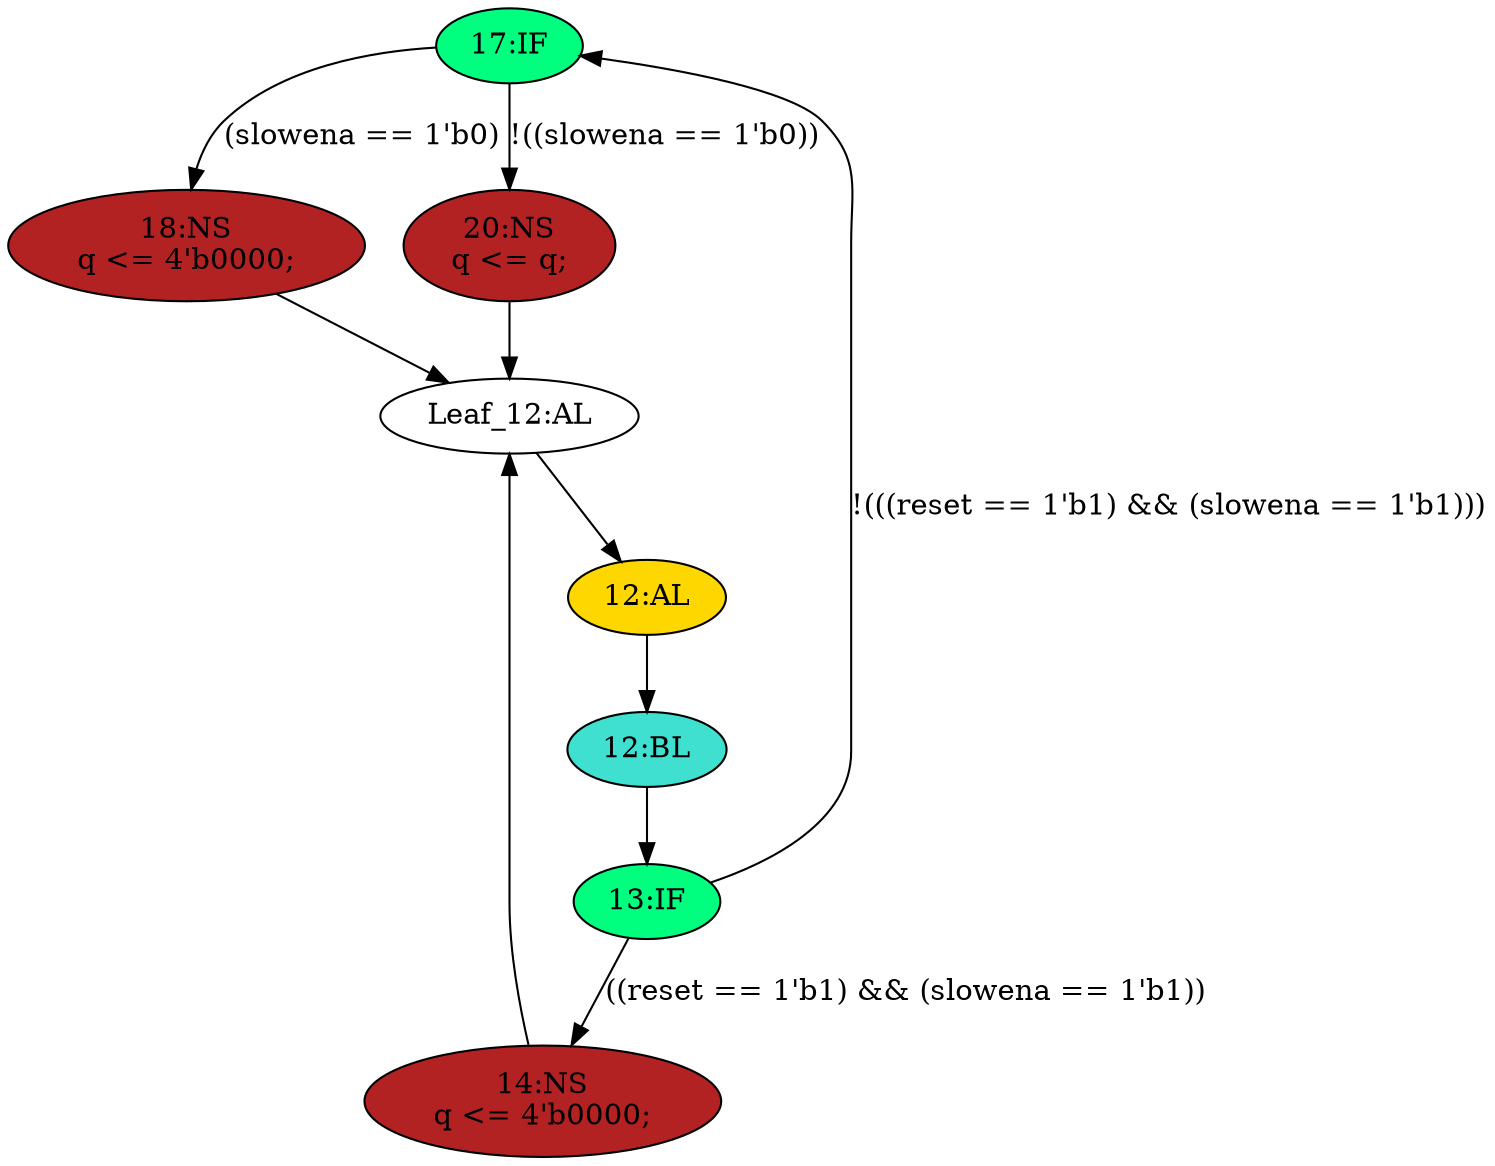 strict digraph "compose( ,  )" {
	node [label="\N"];
	"17:IF"	[ast="<pyverilog.vparser.ast.IfStatement object at 0x7f3455dce4d0>",
		fillcolor=springgreen,
		label="17:IF",
		statements="[]",
		style=filled,
		typ=IfStatement];
	"18:NS"	[ast="<pyverilog.vparser.ast.NonblockingSubstitution object at 0x7f3456071150>",
		fillcolor=firebrick,
		label="18:NS
q <= 4'b0000;",
		statements="[<pyverilog.vparser.ast.NonblockingSubstitution object at 0x7f3456071150>]",
		style=filled,
		typ=NonblockingSubstitution];
	"17:IF" -> "18:NS"	[cond="['slowena']",
		label="(slowena == 1'b0)",
		lineno=17];
	"20:NS"	[ast="<pyverilog.vparser.ast.NonblockingSubstitution object at 0x7f3456071050>",
		fillcolor=firebrick,
		label="20:NS
q <= q;",
		statements="[<pyverilog.vparser.ast.NonblockingSubstitution object at 0x7f3456071050>]",
		style=filled,
		typ=NonblockingSubstitution];
	"17:IF" -> "20:NS"	[cond="['slowena']",
		label="!((slowena == 1'b0))",
		lineno=17];
	"Leaf_12:AL"	[def_var="['q']",
		label="Leaf_12:AL"];
	"18:NS" -> "Leaf_12:AL"	[cond="[]",
		lineno=None];
	"12:BL"	[ast="<pyverilog.vparser.ast.Block object at 0x7f34560771d0>",
		fillcolor=turquoise,
		label="12:BL",
		statements="[]",
		style=filled,
		typ=Block];
	"13:IF"	[ast="<pyverilog.vparser.ast.IfStatement object at 0x7f34560633d0>",
		fillcolor=springgreen,
		label="13:IF",
		statements="[]",
		style=filled,
		typ=IfStatement];
	"12:BL" -> "13:IF"	[cond="[]",
		lineno=None];
	"20:NS" -> "Leaf_12:AL"	[cond="[]",
		lineno=None];
	"13:IF" -> "17:IF"	[cond="['reset', 'slowena']",
		label="!(((reset == 1'b1) && (slowena == 1'b1)))",
		lineno=13];
	"14:NS"	[ast="<pyverilog.vparser.ast.NonblockingSubstitution object at 0x7f34560634d0>",
		fillcolor=firebrick,
		label="14:NS
q <= 4'b0000;",
		statements="[<pyverilog.vparser.ast.NonblockingSubstitution object at 0x7f34560634d0>]",
		style=filled,
		typ=NonblockingSubstitution];
	"13:IF" -> "14:NS"	[cond="['reset', 'slowena']",
		label="((reset == 1'b1) && (slowena == 1'b1))",
		lineno=13];
	"12:AL"	[ast="<pyverilog.vparser.ast.Always object at 0x7f34560f50d0>",
		clk_sens=True,
		fillcolor=gold,
		label="12:AL",
		sens="['clk', 'reset']",
		statements="[]",
		style=filled,
		typ=Always,
		use_var="['reset', 'q', 'slowena']"];
	"12:AL" -> "12:BL"	[cond="[]",
		lineno=None];
	"Leaf_12:AL" -> "12:AL";
	"14:NS" -> "Leaf_12:AL"	[cond="[]",
		lineno=None];
}
